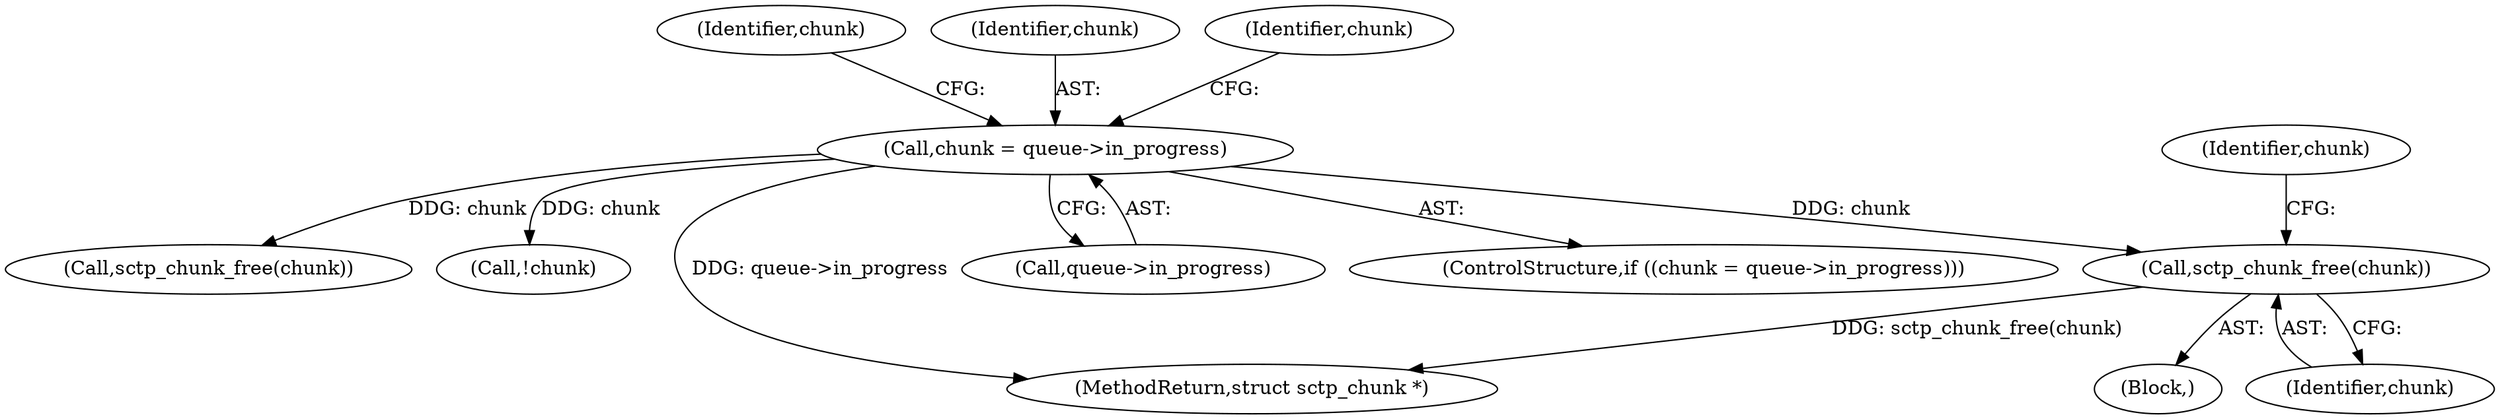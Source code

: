 digraph "0_linux_26b87c7881006311828bb0ab271a551a62dcceb4@API" {
"1000141" [label="(Call,sctp_chunk_free(chunk))"];
"1000122" [label="(Call,chunk = queue->in_progress)"];
"1000142" [label="(Identifier,chunk)"];
"1000181" [label="(Call,sctp_chunk_free(chunk))"];
"1000192" [label="(Identifier,chunk)"];
"1000140" [label="(Block,)"];
"1000123" [label="(Identifier,chunk)"];
"1000131" [label="(Identifier,chunk)"];
"1000122" [label="(Call,chunk = queue->in_progress)"];
"1000191" [label="(Call,!chunk)"];
"1000144" [label="(Identifier,chunk)"];
"1000353" [label="(MethodReturn,struct sctp_chunk *)"];
"1000124" [label="(Call,queue->in_progress)"];
"1000141" [label="(Call,sctp_chunk_free(chunk))"];
"1000121" [label="(ControlStructure,if ((chunk = queue->in_progress)))"];
"1000141" -> "1000140"  [label="AST: "];
"1000141" -> "1000142"  [label="CFG: "];
"1000142" -> "1000141"  [label="AST: "];
"1000144" -> "1000141"  [label="CFG: "];
"1000141" -> "1000353"  [label="DDG: sctp_chunk_free(chunk)"];
"1000122" -> "1000141"  [label="DDG: chunk"];
"1000122" -> "1000121"  [label="AST: "];
"1000122" -> "1000124"  [label="CFG: "];
"1000123" -> "1000122"  [label="AST: "];
"1000124" -> "1000122"  [label="AST: "];
"1000131" -> "1000122"  [label="CFG: "];
"1000192" -> "1000122"  [label="CFG: "];
"1000122" -> "1000353"  [label="DDG: queue->in_progress"];
"1000122" -> "1000181"  [label="DDG: chunk"];
"1000122" -> "1000191"  [label="DDG: chunk"];
}
